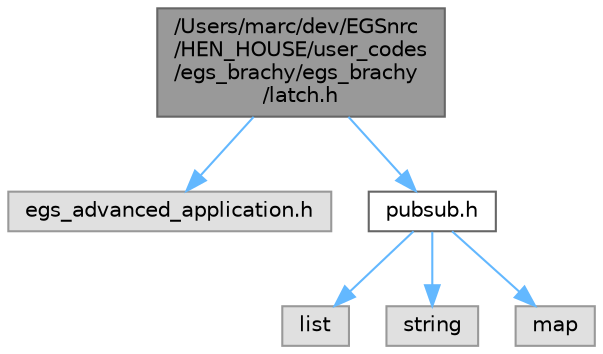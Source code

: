 digraph "/Users/marc/dev/EGSnrc/HEN_HOUSE/user_codes/egs_brachy/egs_brachy/latch.h"
{
 // LATEX_PDF_SIZE
  bgcolor="transparent";
  edge [fontname=Helvetica,fontsize=10,labelfontname=Helvetica,labelfontsize=10];
  node [fontname=Helvetica,fontsize=10,shape=box,height=0.2,width=0.4];
  Node1 [label="/Users/marc/dev/EGSnrc\l/HEN_HOUSE/user_codes\l/egs_brachy/egs_brachy\l/latch.h",height=0.2,width=0.4,color="gray40", fillcolor="grey60", style="filled", fontcolor="black",tooltip="handle particles latch bits for egs_brachy"];
  Node1 -> Node2 [color="steelblue1",style="solid"];
  Node2 [label="egs_advanced_application.h",height=0.2,width=0.4,color="grey60", fillcolor="#E0E0E0", style="filled",tooltip=" "];
  Node1 -> Node3 [color="steelblue1",style="solid"];
  Node3 [label="pubsub.h",height=0.2,width=0.4,color="grey40", fillcolor="white", style="filled",URL="$pubsub_8h.html",tooltip="A simple pub/sub module to allow various egs_brachy classes to subscribe to particle events."];
  Node3 -> Node4 [color="steelblue1",style="solid"];
  Node4 [label="list",height=0.2,width=0.4,color="grey60", fillcolor="#E0E0E0", style="filled",tooltip=" "];
  Node3 -> Node5 [color="steelblue1",style="solid"];
  Node5 [label="string",height=0.2,width=0.4,color="grey60", fillcolor="#E0E0E0", style="filled",tooltip=" "];
  Node3 -> Node6 [color="steelblue1",style="solid"];
  Node6 [label="map",height=0.2,width=0.4,color="grey60", fillcolor="#E0E0E0", style="filled",tooltip=" "];
}

